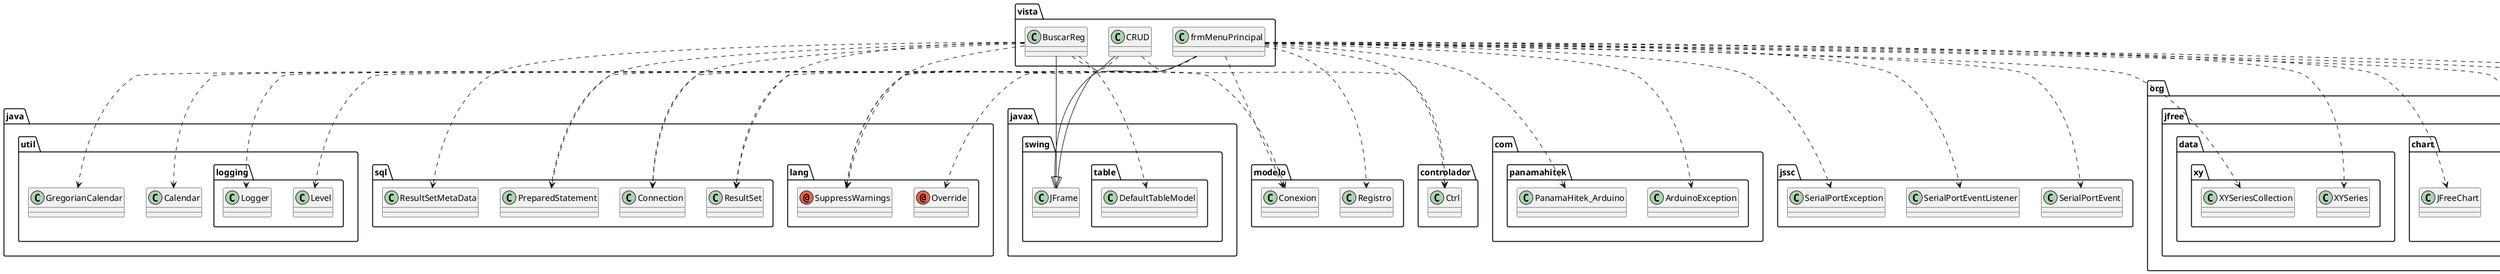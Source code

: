 @startuml
annotation java.lang.Override
annotation java.lang.SuppressWarnings
class com.panamahitek.ArduinoException
class com.panamahitek.PanamaHitek_Arduino
class controlador.Ctrl
class java.sql.Connection
class java.sql.PreparedStatement
class java.sql.ResultSet
class java.sql.ResultSetMetaData
class java.util.Calendar
class java.util.GregorianCalendar
class java.util.logging.Level
class java.util.logging.Logger
class javax.swing.JFrame
class javax.swing.table.DefaultTableModel
class jssc.SerialPortEvent
class jssc.SerialPortEventListener
class jssc.SerialPortException
class modelo.Conexion
class modelo.Registro
class org.jfree.chart.ChartFactory
class org.jfree.chart.ChartPanel
class org.jfree.chart.JFreeChart
class org.jfree.chart.plot.PlotOrientation
class org.jfree.data.xy.XYSeries
class org.jfree.data.xy.XYSeriesCollection
class vista.BuscarReg
class vista.CRUD
class vista.frmMenuPrincipal
vista.BuscarReg ..> java.lang.SuppressWarnings
vista.BuscarReg ..> java.sql.Connection
vista.BuscarReg ..> java.sql.PreparedStatement
vista.BuscarReg ..> java.sql.ResultSet
vista.BuscarReg ..> java.sql.ResultSetMetaData
vista.BuscarReg --|> javax.swing.JFrame
vista.BuscarReg ..> javax.swing.table.DefaultTableModel
vista.BuscarReg ..> modelo.Conexion
vista.CRUD ..> java.lang.SuppressWarnings
vista.CRUD ..> controlador.Ctrl
vista.CRUD --|> javax.swing.JFrame
vista.frmMenuPrincipal ..> java.lang.Override
vista.frmMenuPrincipal ..> java.lang.SuppressWarnings
vista.frmMenuPrincipal ..> com.panamahitek.ArduinoException
vista.frmMenuPrincipal ..> com.panamahitek.PanamaHitek_Arduino
vista.frmMenuPrincipal ..> controlador.Ctrl
vista.frmMenuPrincipal ..> java.sql.Connection
vista.frmMenuPrincipal ..> java.sql.PreparedStatement
vista.frmMenuPrincipal ..> java.sql.ResultSet
vista.frmMenuPrincipal ..> java.util.Calendar
vista.frmMenuPrincipal ..> java.util.GregorianCalendar
vista.frmMenuPrincipal ..> java.util.logging.Level
vista.frmMenuPrincipal ..> java.util.logging.Logger
vista.frmMenuPrincipal --|> javax.swing.JFrame
vista.frmMenuPrincipal ..> jssc.SerialPortEvent
vista.frmMenuPrincipal ..> jssc.SerialPortEventListener
vista.frmMenuPrincipal ..> jssc.SerialPortException
vista.frmMenuPrincipal ..> modelo.Conexion
vista.frmMenuPrincipal ..> modelo.Registro
vista.frmMenuPrincipal ..> org.jfree.chart.ChartFactory
vista.frmMenuPrincipal ..> org.jfree.chart.ChartPanel
vista.frmMenuPrincipal ..> org.jfree.chart.JFreeChart
vista.frmMenuPrincipal ..> org.jfree.chart.plot.PlotOrientation
vista.frmMenuPrincipal ..> org.jfree.data.xy.XYSeries
vista.frmMenuPrincipal ..> org.jfree.data.xy.XYSeriesCollection
@enduml